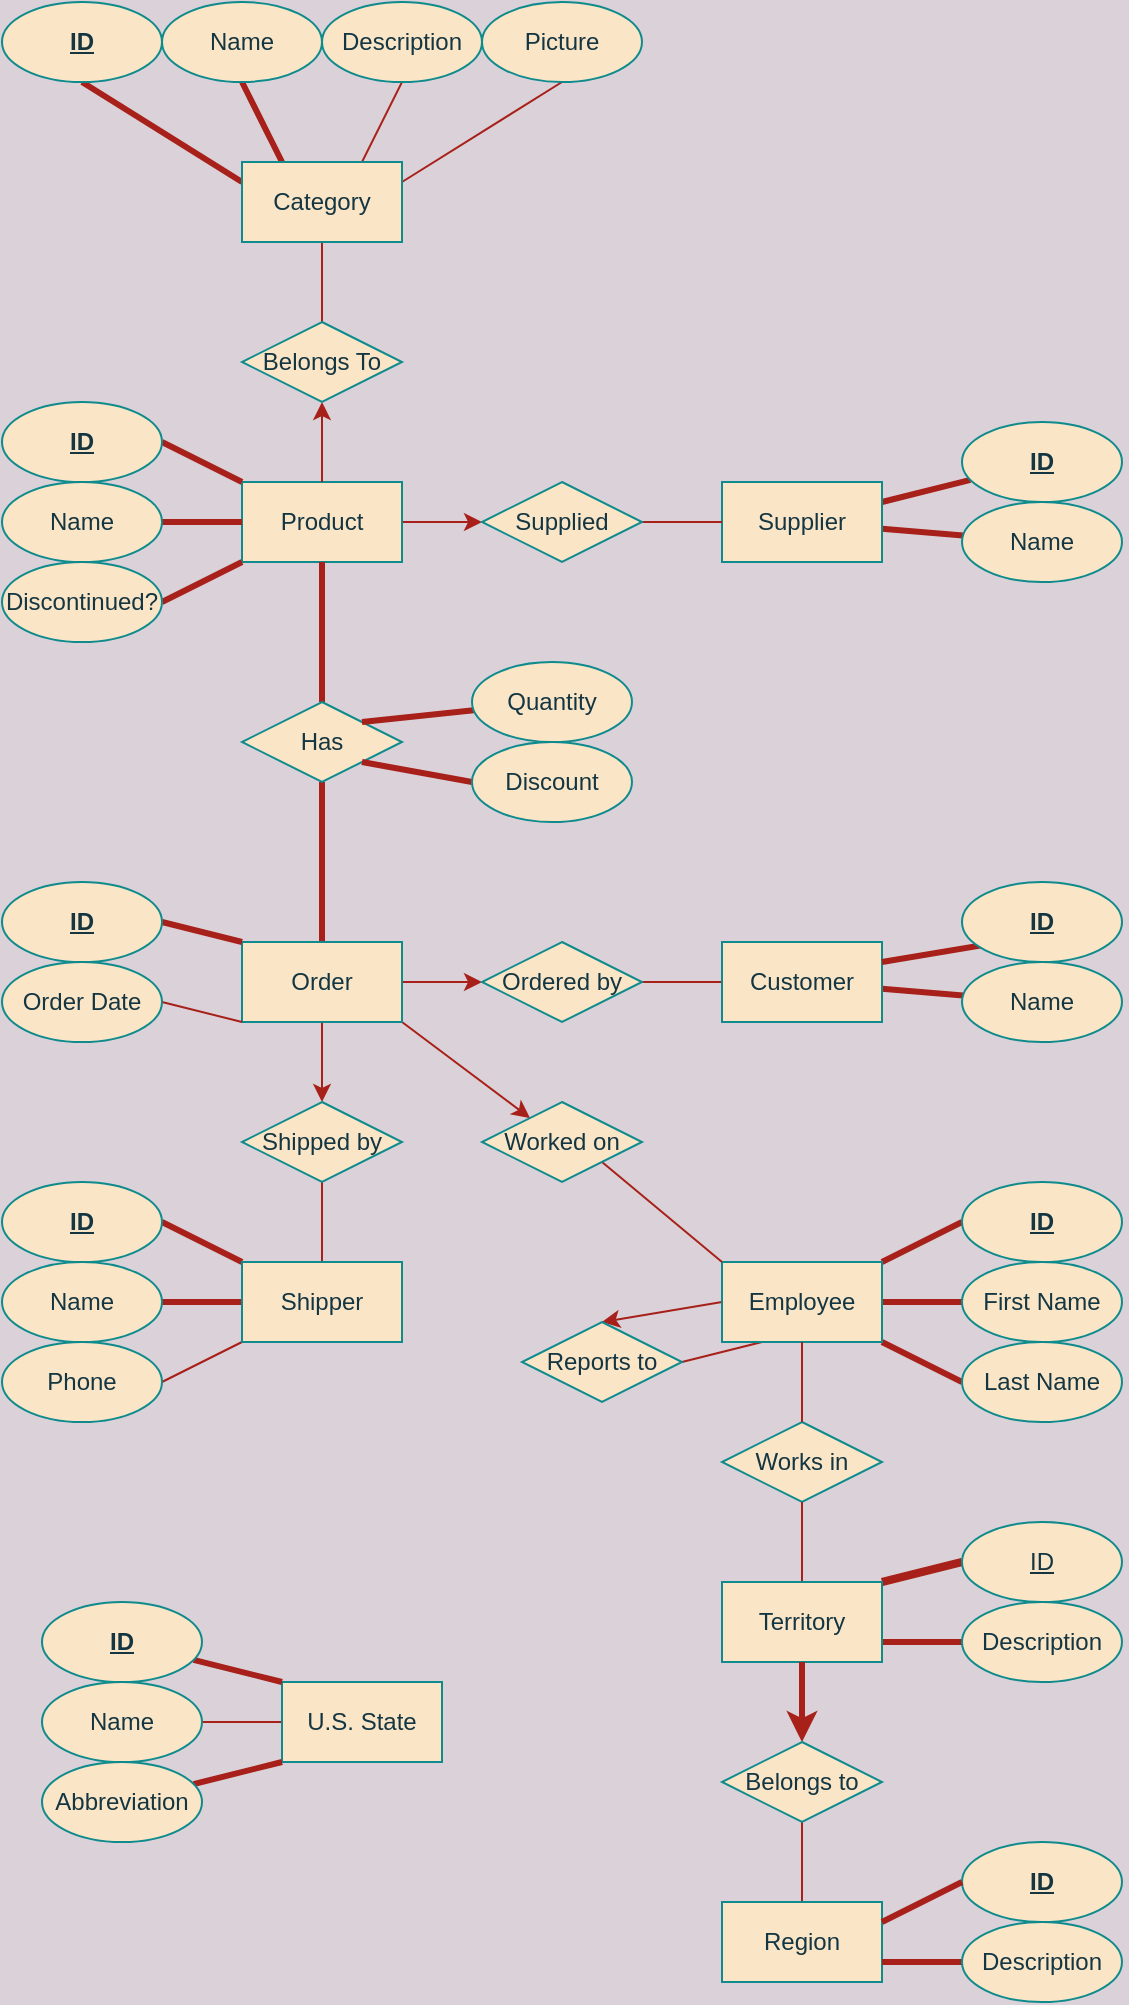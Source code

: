 <mxfile>
    <diagram id="SIc_my327JXkKtdNBkHx" name="Page-1">
        <mxGraphModel dx="1814" dy="1674" grid="1" gridSize="10" guides="1" tooltips="1" connect="1" arrows="1" fold="1" page="0" pageScale="1" pageWidth="850" pageHeight="1100" background="#DAD2D8" math="0" shadow="0">
            <root>
                <mxCell id="0"/>
                <mxCell id="1" parent="0"/>
                <mxCell id="254" value="" style="edgeStyle=orthogonalEdgeStyle;rounded=0;orthogonalLoop=1;jettySize=auto;html=1;startArrow=none;startFill=0;endArrow=classic;endFill=1;strokeWidth=1;labelBackgroundColor=#DAD2D8;strokeColor=#A8201A;fontColor=#143642;" parent="1" source="72" target="230" edge="1">
                    <mxGeometry relative="1" as="geometry"/>
                </mxCell>
                <mxCell id="72" value="Product" style="rounded=0;whiteSpace=wrap;html=1;fillColor=#FAE5C7;strokeColor=#0F8B8D;fontColor=#143642;" parent="1" vertex="1">
                    <mxGeometry x="-480" y="-830" width="80" height="40" as="geometry"/>
                </mxCell>
                <mxCell id="84" style="edgeStyle=none;rounded=0;orthogonalLoop=1;jettySize=auto;html=1;exitX=1;exitY=0.5;exitDx=0;exitDy=0;entryX=0;entryY=0;entryDx=0;entryDy=0;startArrow=none;startFill=0;endArrow=none;endFill=0;strokeColor=#A8201A;strokeWidth=3;labelBackgroundColor=#DAD2D8;fontColor=#143642;" parent="1" source="79" target="72" edge="1">
                    <mxGeometry relative="1" as="geometry"/>
                </mxCell>
                <mxCell id="79" value="&lt;u&gt;&lt;b&gt;ID&lt;/b&gt;&lt;/u&gt;" style="ellipse;whiteSpace=wrap;html=1;fillColor=#FAE5C7;strokeColor=#0F8B8D;fontColor=#143642;" parent="1" vertex="1">
                    <mxGeometry x="-600" y="-870" width="80" height="40" as="geometry"/>
                </mxCell>
                <mxCell id="83" style="edgeStyle=none;rounded=0;orthogonalLoop=1;jettySize=auto;html=1;exitX=1;exitY=0.5;exitDx=0;exitDy=0;entryX=0;entryY=1;entryDx=0;entryDy=0;startArrow=none;startFill=0;endArrow=none;endFill=0;strokeColor=#A8201A;strokeWidth=3;labelBackgroundColor=#DAD2D8;fontColor=#143642;" parent="1" source="80" target="72" edge="1">
                    <mxGeometry relative="1" as="geometry"/>
                </mxCell>
                <mxCell id="80" value="Discontinued?" style="ellipse;whiteSpace=wrap;html=1;fillColor=#FAE5C7;strokeColor=#0F8B8D;fontColor=#143642;" parent="1" vertex="1">
                    <mxGeometry x="-600" y="-790" width="80" height="40" as="geometry"/>
                </mxCell>
                <mxCell id="82" style="edgeStyle=none;rounded=0;orthogonalLoop=1;jettySize=auto;html=1;exitX=1;exitY=0.5;exitDx=0;exitDy=0;entryX=0;entryY=0.5;entryDx=0;entryDy=0;startArrow=none;startFill=0;endArrow=none;endFill=0;strokeColor=#A8201A;strokeWidth=3;labelBackgroundColor=#DAD2D8;fontColor=#143642;" parent="1" source="81" target="72" edge="1">
                    <mxGeometry relative="1" as="geometry"/>
                </mxCell>
                <mxCell id="81" value="Name" style="ellipse;whiteSpace=wrap;html=1;fillColor=#FAE5C7;strokeColor=#0F8B8D;fontColor=#143642;" parent="1" vertex="1">
                    <mxGeometry x="-600" y="-830" width="80" height="40" as="geometry"/>
                </mxCell>
                <mxCell id="115" value="" style="edgeStyle=orthogonalEdgeStyle;rounded=0;orthogonalLoop=1;jettySize=auto;html=1;endArrow=none;endFill=0;startArrow=classic;startFill=1;labelBackgroundColor=#DAD2D8;strokeColor=#A8201A;fontColor=#143642;" parent="1" source="93" target="72" edge="1">
                    <mxGeometry relative="1" as="geometry"/>
                </mxCell>
                <mxCell id="116" value="" style="edgeStyle=orthogonalEdgeStyle;rounded=0;orthogonalLoop=1;jettySize=auto;html=1;endArrow=none;endFill=0;labelBackgroundColor=#DAD2D8;strokeColor=#A8201A;fontColor=#143642;" parent="1" source="93" target="95" edge="1">
                    <mxGeometry relative="1" as="geometry"/>
                </mxCell>
                <mxCell id="93" value="Belongs To" style="rhombus;whiteSpace=wrap;html=1;fillColor=#FAE5C7;strokeColor=#0F8B8D;fontColor=#143642;" parent="1" vertex="1">
                    <mxGeometry x="-480" y="-910" width="80" height="40" as="geometry"/>
                </mxCell>
                <mxCell id="100" style="edgeStyle=none;rounded=0;orthogonalLoop=1;jettySize=auto;html=1;exitX=0.25;exitY=0;exitDx=0;exitDy=0;entryX=0.5;entryY=1;entryDx=0;entryDy=0;startArrow=none;startFill=0;endArrow=none;endFill=0;strokeColor=#A8201A;strokeWidth=3;labelBackgroundColor=#DAD2D8;fontColor=#143642;" parent="1" source="95" target="98" edge="1">
                    <mxGeometry relative="1" as="geometry"/>
                </mxCell>
                <mxCell id="101" style="edgeStyle=none;rounded=0;orthogonalLoop=1;jettySize=auto;html=1;exitX=0.75;exitY=0;exitDx=0;exitDy=0;entryX=0.5;entryY=1;entryDx=0;entryDy=0;startArrow=none;startFill=0;endArrow=none;endFill=0;strokeColor=#A8201A;strokeWidth=1;labelBackgroundColor=#DAD2D8;fontColor=#143642;" parent="1" source="95" target="97" edge="1">
                    <mxGeometry relative="1" as="geometry"/>
                </mxCell>
                <mxCell id="102" style="edgeStyle=none;rounded=0;orthogonalLoop=1;jettySize=auto;html=1;exitX=1;exitY=0.25;exitDx=0;exitDy=0;entryX=0.5;entryY=1;entryDx=0;entryDy=0;startArrow=none;startFill=0;endArrow=none;endFill=0;strokeColor=#A8201A;strokeWidth=1;labelBackgroundColor=#DAD2D8;fontColor=#143642;" parent="1" source="95" target="99" edge="1">
                    <mxGeometry relative="1" as="geometry"/>
                </mxCell>
                <mxCell id="103" style="edgeStyle=none;rounded=0;orthogonalLoop=1;jettySize=auto;html=1;exitX=0;exitY=0.25;exitDx=0;exitDy=0;entryX=0.5;entryY=1;entryDx=0;entryDy=0;startArrow=none;startFill=0;endArrow=none;endFill=0;strokeColor=#A8201A;strokeWidth=3;labelBackgroundColor=#DAD2D8;fontColor=#143642;" parent="1" source="95" target="96" edge="1">
                    <mxGeometry relative="1" as="geometry"/>
                </mxCell>
                <mxCell id="95" value="Category" style="rounded=0;whiteSpace=wrap;html=1;fillColor=#FAE5C7;strokeColor=#0F8B8D;fontColor=#143642;" parent="1" vertex="1">
                    <mxGeometry x="-480" y="-990" width="80" height="40" as="geometry"/>
                </mxCell>
                <mxCell id="96" value="&lt;u&gt;&lt;b&gt;ID&lt;/b&gt;&lt;/u&gt;" style="ellipse;whiteSpace=wrap;html=1;fillColor=#FAE5C7;strokeColor=#0F8B8D;fontColor=#143642;" parent="1" vertex="1">
                    <mxGeometry x="-600" y="-1070" width="80" height="40" as="geometry"/>
                </mxCell>
                <mxCell id="97" value="Description" style="ellipse;whiteSpace=wrap;html=1;fillColor=#FAE5C7;strokeColor=#0F8B8D;fontColor=#143642;" parent="1" vertex="1">
                    <mxGeometry x="-440" y="-1070" width="80" height="40" as="geometry"/>
                </mxCell>
                <mxCell id="98" value="Name" style="ellipse;whiteSpace=wrap;html=1;fillColor=#FAE5C7;strokeColor=#0F8B8D;fontColor=#143642;" parent="1" vertex="1">
                    <mxGeometry x="-520" y="-1070" width="80" height="40" as="geometry"/>
                </mxCell>
                <mxCell id="99" value="Picture" style="ellipse;whiteSpace=wrap;html=1;fillColor=#FAE5C7;strokeColor=#0F8B8D;fontColor=#143642;" parent="1" vertex="1">
                    <mxGeometry x="-360" y="-1070" width="80" height="40" as="geometry"/>
                </mxCell>
                <mxCell id="201" value="" style="edgeStyle=orthogonalEdgeStyle;rounded=0;orthogonalLoop=1;jettySize=auto;html=1;endArrow=none;endFill=0;strokeWidth=1;labelBackgroundColor=#DAD2D8;strokeColor=#A8201A;fontColor=#143642;" parent="1" source="121" target="135" edge="1">
                    <mxGeometry relative="1" as="geometry"/>
                </mxCell>
                <mxCell id="225" value="" style="edgeStyle=none;rounded=0;orthogonalLoop=1;jettySize=auto;html=1;endArrow=none;endFill=0;strokeWidth=3;labelBackgroundColor=#DAD2D8;strokeColor=#A8201A;fontColor=#143642;" parent="1" source="121" target="127" edge="1">
                    <mxGeometry relative="1" as="geometry"/>
                </mxCell>
                <mxCell id="121" value="Customer" style="rounded=0;whiteSpace=wrap;html=1;fillColor=#FAE5C7;strokeColor=#0F8B8D;fontColor=#143642;" parent="1" vertex="1">
                    <mxGeometry x="-240" y="-600" width="80" height="40" as="geometry"/>
                </mxCell>
                <mxCell id="122" style="edgeStyle=none;rounded=0;orthogonalLoop=1;jettySize=auto;html=1;exitX=1;exitY=0.5;exitDx=0;exitDy=0;entryX=1;entryY=0.25;entryDx=0;entryDy=0;startArrow=none;startFill=0;endArrow=none;endFill=0;strokeColor=#A8201A;strokeWidth=3;labelBackgroundColor=#DAD2D8;fontColor=#143642;" parent="1" source="123" target="121" edge="1">
                    <mxGeometry relative="1" as="geometry"/>
                </mxCell>
                <mxCell id="123" value="&lt;u&gt;&lt;b&gt;ID&lt;/b&gt;&lt;/u&gt;" style="ellipse;whiteSpace=wrap;html=1;fillColor=#FAE5C7;strokeColor=#0F8B8D;fontColor=#143642;" parent="1" vertex="1">
                    <mxGeometry x="-120" y="-630" width="80" height="40" as="geometry"/>
                </mxCell>
                <mxCell id="127" value="Name" style="ellipse;whiteSpace=wrap;html=1;fillColor=#FAE5C7;strokeColor=#0F8B8D;fontColor=#143642;" parent="1" vertex="1">
                    <mxGeometry x="-120" y="-590" width="80" height="40" as="geometry"/>
                </mxCell>
                <mxCell id="205" value="" style="edgeStyle=orthogonalEdgeStyle;rounded=0;orthogonalLoop=1;jettySize=auto;html=1;endArrow=classic;endFill=1;strokeWidth=1;startArrow=none;startFill=0;labelBackgroundColor=#DAD2D8;strokeColor=#A8201A;fontColor=#143642;" parent="1" source="129" target="204" edge="1">
                    <mxGeometry relative="1" as="geometry"/>
                </mxCell>
                <mxCell id="210" style="rounded=0;orthogonalLoop=1;jettySize=auto;html=1;exitX=1;exitY=1;exitDx=0;exitDy=0;endArrow=classic;endFill=1;strokeWidth=1;labelBackgroundColor=#DAD2D8;strokeColor=#A8201A;fontColor=#143642;" parent="1" source="129" target="207" edge="1">
                    <mxGeometry relative="1" as="geometry"/>
                </mxCell>
                <mxCell id="213" value="" style="edgeStyle=orthogonalEdgeStyle;rounded=0;orthogonalLoop=1;jettySize=auto;html=1;startArrow=none;startFill=0;endArrow=none;endFill=0;strokeWidth=3;labelBackgroundColor=#DAD2D8;strokeColor=#A8201A;fontColor=#143642;" parent="1" source="129" target="212" edge="1">
                    <mxGeometry relative="1" as="geometry"/>
                </mxCell>
                <mxCell id="238" value="" style="edgeStyle=none;rounded=0;orthogonalLoop=1;jettySize=auto;html=1;endArrow=classic;endFill=1;strokeWidth=1;labelBackgroundColor=#DAD2D8;strokeColor=#A8201A;fontColor=#143642;" parent="1" source="129" target="135" edge="1">
                    <mxGeometry relative="1" as="geometry"/>
                </mxCell>
                <mxCell id="129" value="Order" style="rounded=0;whiteSpace=wrap;html=1;fillColor=#FAE5C7;strokeColor=#0F8B8D;fontColor=#143642;" parent="1" vertex="1">
                    <mxGeometry x="-480" y="-600" width="80" height="40" as="geometry"/>
                </mxCell>
                <mxCell id="130" style="edgeStyle=none;rounded=0;orthogonalLoop=1;jettySize=auto;html=1;exitX=1;exitY=0.5;exitDx=0;exitDy=0;startArrow=none;startFill=0;endArrow=none;endFill=0;strokeColor=#A8201A;strokeWidth=3;entryX=0;entryY=0;entryDx=0;entryDy=0;labelBackgroundColor=#DAD2D8;fontColor=#143642;" parent="1" source="131" target="129" edge="1">
                    <mxGeometry relative="1" as="geometry">
                        <mxPoint x="-480" y="-600" as="targetPoint"/>
                    </mxGeometry>
                </mxCell>
                <mxCell id="131" value="&lt;u&gt;&lt;b&gt;ID&lt;/b&gt;&lt;/u&gt;" style="ellipse;whiteSpace=wrap;html=1;fillColor=#FAE5C7;strokeColor=#0F8B8D;fontColor=#143642;" parent="1" vertex="1">
                    <mxGeometry x="-600" y="-630" width="80" height="40" as="geometry"/>
                </mxCell>
                <mxCell id="253" style="edgeStyle=none;rounded=0;orthogonalLoop=1;jettySize=auto;html=1;entryX=0;entryY=1;entryDx=0;entryDy=0;endArrow=none;endFill=0;strokeWidth=1;exitX=1;exitY=0.5;exitDx=0;exitDy=0;labelBackgroundColor=#DAD2D8;strokeColor=#A8201A;fontColor=#143642;" parent="1" source="133" target="129" edge="1">
                    <mxGeometry relative="1" as="geometry"/>
                </mxCell>
                <mxCell id="133" value="Order Date" style="ellipse;whiteSpace=wrap;html=1;fillColor=#FAE5C7;strokeColor=#0F8B8D;fontColor=#143642;" parent="1" vertex="1">
                    <mxGeometry x="-600" y="-590" width="80" height="40" as="geometry"/>
                </mxCell>
                <mxCell id="206" value="" style="edgeStyle=none;rounded=0;orthogonalLoop=1;jettySize=auto;html=1;endArrow=none;endFill=0;strokeWidth=1;labelBackgroundColor=#DAD2D8;strokeColor=#A8201A;fontColor=#143642;" parent="1" source="136" target="204" edge="1">
                    <mxGeometry relative="1" as="geometry"/>
                </mxCell>
                <mxCell id="242" value="" style="edgeStyle=none;rounded=0;orthogonalLoop=1;jettySize=auto;html=1;endArrow=none;endFill=0;strokeWidth=3;labelBackgroundColor=#DAD2D8;strokeColor=#A8201A;fontColor=#143642;" parent="1" source="138" target="136" edge="1">
                    <mxGeometry relative="1" as="geometry"/>
                </mxCell>
                <mxCell id="138" value="Name" style="ellipse;whiteSpace=wrap;html=1;fillColor=#FAE5C7;strokeColor=#0F8B8D;fontColor=#143642;" parent="1" vertex="1">
                    <mxGeometry x="-600" y="-440" width="80" height="40" as="geometry"/>
                </mxCell>
                <mxCell id="141" style="edgeStyle=none;rounded=0;orthogonalLoop=1;jettySize=auto;html=1;exitX=1;exitY=0.5;exitDx=0;exitDy=0;entryX=0;entryY=1;entryDx=0;entryDy=0;startArrow=none;startFill=0;endArrow=none;endFill=0;strokeColor=#A8201A;strokeWidth=1;labelBackgroundColor=#DAD2D8;fontColor=#143642;" parent="1" source="142" target="136" edge="1">
                    <mxGeometry relative="1" as="geometry"/>
                </mxCell>
                <mxCell id="142" value="Phone" style="ellipse;whiteSpace=wrap;html=1;fillColor=#FAE5C7;strokeColor=#0F8B8D;fontColor=#143642;" parent="1" vertex="1">
                    <mxGeometry x="-600" y="-400" width="80" height="40" as="geometry"/>
                </mxCell>
                <mxCell id="245" value="" style="edgeStyle=none;rounded=0;orthogonalLoop=1;jettySize=auto;html=1;endArrow=none;endFill=0;strokeWidth=3;exitX=0;exitY=0.5;exitDx=0;exitDy=0;labelBackgroundColor=#DAD2D8;strokeColor=#A8201A;fontColor=#143642;" parent="1" source="146" target="144" edge="1">
                    <mxGeometry relative="1" as="geometry"/>
                </mxCell>
                <mxCell id="146" value="&lt;u&gt;&lt;b&gt;ID&lt;/b&gt;&lt;/u&gt;" style="ellipse;whiteSpace=wrap;html=1;fillColor=#FAE5C7;strokeColor=#0F8B8D;fontColor=#143642;" parent="1" vertex="1">
                    <mxGeometry x="-120" y="-480" width="80" height="40" as="geometry"/>
                </mxCell>
                <mxCell id="247" style="edgeStyle=none;rounded=0;orthogonalLoop=1;jettySize=auto;html=1;entryX=1;entryY=1;entryDx=0;entryDy=0;endArrow=none;endFill=0;strokeWidth=3;exitX=0;exitY=0.5;exitDx=0;exitDy=0;labelBackgroundColor=#DAD2D8;strokeColor=#A8201A;fontColor=#143642;" parent="1" source="148" target="144" edge="1">
                    <mxGeometry relative="1" as="geometry"/>
                </mxCell>
                <mxCell id="148" value="Last Name" style="ellipse;whiteSpace=wrap;html=1;fillColor=#FAE5C7;strokeColor=#0F8B8D;fontColor=#143642;" parent="1" vertex="1">
                    <mxGeometry x="-120" y="-400" width="80" height="40" as="geometry"/>
                </mxCell>
                <mxCell id="149" style="edgeStyle=none;rounded=0;orthogonalLoop=1;jettySize=auto;html=1;exitX=1;exitY=0.5;exitDx=0;exitDy=0;startArrow=none;startFill=0;endArrow=none;endFill=0;strokeColor=#A8201A;strokeWidth=3;entryX=1;entryY=0.5;entryDx=0;entryDy=0;labelBackgroundColor=#DAD2D8;fontColor=#143642;" parent="1" source="150" target="144" edge="1">
                    <mxGeometry relative="1" as="geometry">
                        <mxPoint x="-155" y="-420" as="targetPoint"/>
                    </mxGeometry>
                </mxCell>
                <mxCell id="150" value="First Name" style="ellipse;whiteSpace=wrap;html=1;fillColor=#FAE5C7;strokeColor=#0F8B8D;fontColor=#143642;" parent="1" vertex="1">
                    <mxGeometry x="-120" y="-440" width="80" height="40" as="geometry"/>
                </mxCell>
                <mxCell id="227" value="" style="edgeStyle=none;rounded=0;orthogonalLoop=1;jettySize=auto;html=1;endArrow=none;endFill=0;strokeWidth=3;labelBackgroundColor=#DAD2D8;strokeColor=#A8201A;fontColor=#143642;" parent="1" source="152" target="154" edge="1">
                    <mxGeometry relative="1" as="geometry"/>
                </mxCell>
                <mxCell id="234" value="" style="edgeStyle=none;rounded=0;orthogonalLoop=1;jettySize=auto;html=1;endArrow=none;endFill=0;strokeWidth=3;labelBackgroundColor=#DAD2D8;strokeColor=#A8201A;fontColor=#143642;" parent="1" source="152" target="233" edge="1">
                    <mxGeometry relative="1" as="geometry"/>
                </mxCell>
                <mxCell id="152" value="Supplier" style="rounded=0;whiteSpace=wrap;html=1;fillColor=#FAE5C7;strokeColor=#0F8B8D;fontColor=#143642;" parent="1" vertex="1">
                    <mxGeometry x="-240" y="-830" width="80" height="40" as="geometry"/>
                </mxCell>
                <mxCell id="154" value="&lt;u&gt;&lt;b&gt;ID&lt;/b&gt;&lt;/u&gt;" style="ellipse;whiteSpace=wrap;html=1;fillColor=#FAE5C7;strokeColor=#0F8B8D;fontColor=#143642;" parent="1" vertex="1">
                    <mxGeometry x="-120" y="-860" width="80" height="40" as="geometry"/>
                </mxCell>
                <mxCell id="195" style="edgeStyle=orthogonalEdgeStyle;rounded=0;orthogonalLoop=1;jettySize=auto;html=1;endArrow=none;endFill=0;strokeWidth=1;labelBackgroundColor=#DAD2D8;strokeColor=#A8201A;fontColor=#143642;" parent="1" source="158" target="179" edge="1">
                    <mxGeometry relative="1" as="geometry"/>
                </mxCell>
                <mxCell id="188" style="rounded=0;orthogonalLoop=1;jettySize=auto;html=1;exitX=1;exitY=0;exitDx=0;exitDy=0;entryX=0;entryY=0.5;entryDx=0;entryDy=0;endArrow=none;endFill=0;strokeWidth=4;labelBackgroundColor=#DAD2D8;strokeColor=#A8201A;fontColor=#143642;" parent="1" source="160" target="185" edge="1">
                    <mxGeometry relative="1" as="geometry"/>
                </mxCell>
                <mxCell id="163" style="edgeStyle=none;rounded=0;orthogonalLoop=1;jettySize=auto;html=1;exitX=0;exitY=0.5;exitDx=0;exitDy=0;entryX=1;entryY=0.75;entryDx=0;entryDy=0;startArrow=none;startFill=0;endArrow=none;endFill=0;strokeColor=#A8201A;strokeWidth=3;labelBackgroundColor=#DAD2D8;fontColor=#143642;" parent="1" source="164" target="160" edge="1">
                    <mxGeometry relative="1" as="geometry"/>
                </mxCell>
                <mxCell id="164" value="Description" style="ellipse;whiteSpace=wrap;html=1;fillColor=#FAE5C7;strokeColor=#0F8B8D;fontColor=#143642;" parent="1" vertex="1">
                    <mxGeometry x="-120" y="-270" width="80" height="40" as="geometry"/>
                </mxCell>
                <mxCell id="221" value="" style="edgeStyle=none;rounded=0;orthogonalLoop=1;jettySize=auto;html=1;endArrow=none;endFill=0;strokeWidth=1;labelBackgroundColor=#DAD2D8;strokeColor=#A8201A;fontColor=#143642;" parent="1" source="169" target="216" edge="1">
                    <mxGeometry relative="1" as="geometry"/>
                </mxCell>
                <mxCell id="169" value="Region" style="rounded=0;whiteSpace=wrap;html=1;fillColor=#FAE5C7;strokeColor=#0F8B8D;fontColor=#143642;" parent="1" vertex="1">
                    <mxGeometry x="-240" y="-120" width="80" height="40" as="geometry"/>
                </mxCell>
                <mxCell id="239" style="rounded=0;orthogonalLoop=1;jettySize=auto;html=1;exitX=0;exitY=0.5;exitDx=0;exitDy=0;entryX=0.5;entryY=0;entryDx=0;entryDy=0;endArrow=classic;endFill=1;strokeWidth=1;startArrow=none;startFill=0;labelBackgroundColor=#DAD2D8;strokeColor=#A8201A;fontColor=#143642;" parent="1" source="144" target="235" edge="1">
                    <mxGeometry relative="1" as="geometry"/>
                </mxCell>
                <mxCell id="241" style="rounded=0;orthogonalLoop=1;jettySize=auto;html=1;exitX=0.25;exitY=1;exitDx=0;exitDy=0;entryX=1;entryY=0.5;entryDx=0;entryDy=0;startArrow=none;startFill=0;endArrow=none;endFill=0;labelBackgroundColor=#DAD2D8;strokeColor=#A8201A;fontColor=#143642;" parent="1" source="144" target="235" edge="1">
                    <mxGeometry relative="1" as="geometry"/>
                </mxCell>
                <mxCell id="144" value="Employee" style="rounded=0;whiteSpace=wrap;html=1;fillColor=#FAE5C7;strokeColor=#0F8B8D;fontColor=#143642;" parent="1" vertex="1">
                    <mxGeometry x="-240" y="-440" width="80" height="40" as="geometry"/>
                </mxCell>
                <mxCell id="178" value="" style="rounded=0;orthogonalLoop=1;jettySize=auto;html=1;endArrow=none;endFill=0;strokeWidth=3;exitX=1;exitY=0.5;exitDx=0;exitDy=0;entryX=1;entryY=0.75;entryDx=0;entryDy=0;labelBackgroundColor=#DAD2D8;strokeColor=#A8201A;fontColor=#143642;" parent="1" source="171" target="169" edge="1">
                    <mxGeometry relative="1" as="geometry"/>
                </mxCell>
                <mxCell id="179" value="U.S. State" style="rounded=0;whiteSpace=wrap;html=1;fillColor=#FAE5C7;strokeColor=#0F8B8D;fontColor=#143642;" parent="1" vertex="1">
                    <mxGeometry x="-460" y="-230" width="80" height="40" as="geometry"/>
                </mxCell>
                <mxCell id="171" value="Description" style="ellipse;whiteSpace=wrap;html=1;fillColor=#FAE5C7;strokeColor=#0F8B8D;fontColor=#143642;" parent="1" vertex="1">
                    <mxGeometry x="-120" y="-110" width="80" height="40" as="geometry"/>
                </mxCell>
                <mxCell id="196" style="rounded=0;orthogonalLoop=1;jettySize=auto;html=1;entryX=0;entryY=1;entryDx=0;entryDy=0;endArrow=none;endFill=0;strokeWidth=3;labelBackgroundColor=#DAD2D8;strokeColor=#A8201A;fontColor=#143642;" parent="1" source="182" target="179" edge="1">
                    <mxGeometry relative="1" as="geometry"/>
                </mxCell>
                <mxCell id="211" style="rounded=0;orthogonalLoop=1;jettySize=auto;html=1;exitX=1;exitY=1;exitDx=0;exitDy=0;entryX=0;entryY=0;entryDx=0;entryDy=0;endArrow=none;endFill=0;strokeWidth=1;labelBackgroundColor=#DAD2D8;strokeColor=#A8201A;fontColor=#143642;" parent="1" source="207" target="144" edge="1">
                    <mxGeometry relative="1" as="geometry"/>
                </mxCell>
                <mxCell id="207" value="Worked on" style="rhombus;whiteSpace=wrap;html=1;fillColor=#FAE5C7;strokeColor=#0F8B8D;fontColor=#143642;" parent="1" vertex="1">
                    <mxGeometry x="-360" y="-520" width="80" height="40" as="geometry"/>
                </mxCell>
                <mxCell id="182" value="Abbreviation" style="ellipse;whiteSpace=wrap;html=1;fillColor=#FAE5C7;strokeColor=#0F8B8D;fontColor=#143642;" parent="1" vertex="1">
                    <mxGeometry x="-580" y="-190" width="80" height="40" as="geometry"/>
                </mxCell>
                <mxCell id="198" value="Works in" style="rhombus;whiteSpace=wrap;html=1;fillColor=#FAE5C7;strokeColor=#0F8B8D;fontColor=#143642;" parent="1" vertex="1">
                    <mxGeometry x="-240" y="-360" width="80" height="40" as="geometry"/>
                </mxCell>
                <mxCell id="185" value="&lt;u&gt;ID&lt;/u&gt;" style="ellipse;whiteSpace=wrap;html=1;fillColor=#FAE5C7;strokeColor=#0F8B8D;fontColor=#143642;" parent="1" vertex="1">
                    <mxGeometry x="-120" y="-310" width="80" height="40" as="geometry"/>
                </mxCell>
                <mxCell id="186" style="edgeStyle=none;rounded=0;orthogonalLoop=1;jettySize=auto;html=1;exitX=1;exitY=0.5;exitDx=0;exitDy=0;entryX=0;entryY=0;entryDx=0;entryDy=0;startArrow=none;startFill=0;endArrow=none;endFill=0;strokeColor=#A8201A;strokeWidth=3;labelBackgroundColor=#DAD2D8;fontColor=#143642;" parent="1" source="187" target="136" edge="1">
                    <mxGeometry relative="1" as="geometry">
                        <mxPoint x="-510" y="-480" as="targetPoint"/>
                    </mxGeometry>
                </mxCell>
                <mxCell id="187" value="&lt;u&gt;&lt;b&gt;ID&lt;/b&gt;&lt;/u&gt;" style="ellipse;whiteSpace=wrap;html=1;fillColor=#FAE5C7;strokeColor=#0F8B8D;fontColor=#143642;" parent="1" vertex="1">
                    <mxGeometry x="-600" y="-480" width="80" height="40" as="geometry"/>
                </mxCell>
                <mxCell id="197" style="edgeStyle=none;rounded=0;orthogonalLoop=1;jettySize=auto;html=1;entryX=0;entryY=0;entryDx=0;entryDy=0;endArrow=none;endFill=0;strokeWidth=3;labelBackgroundColor=#DAD2D8;strokeColor=#A8201A;fontColor=#143642;" parent="1" source="190" target="179" edge="1">
                    <mxGeometry relative="1" as="geometry"/>
                </mxCell>
                <mxCell id="204" value="Shipped by" style="rhombus;whiteSpace=wrap;html=1;fillColor=#FAE5C7;strokeColor=#0F8B8D;fontColor=#143642;" parent="1" vertex="1">
                    <mxGeometry x="-480" y="-520" width="80" height="40" as="geometry"/>
                </mxCell>
                <mxCell id="199" style="edgeStyle=orthogonalEdgeStyle;rounded=0;orthogonalLoop=1;jettySize=auto;html=1;exitX=0.5;exitY=0;exitDx=0;exitDy=0;entryX=0.5;entryY=1;entryDx=0;entryDy=0;endArrow=none;endFill=0;strokeWidth=1;labelBackgroundColor=#DAD2D8;strokeColor=#A8201A;fontColor=#143642;" parent="1" source="160" target="198" edge="1">
                    <mxGeometry relative="1" as="geometry"/>
                </mxCell>
                <mxCell id="135" value="Ordered by" style="rhombus;whiteSpace=wrap;html=1;fillColor=#FAE5C7;strokeColor=#0F8B8D;fontColor=#143642;" parent="1" vertex="1">
                    <mxGeometry x="-360" y="-600" width="80" height="40" as="geometry"/>
                </mxCell>
                <mxCell id="202" style="edgeStyle=orthogonalEdgeStyle;rounded=0;orthogonalLoop=1;jettySize=auto;html=1;exitX=0.5;exitY=0;exitDx=0;exitDy=0;entryX=0.5;entryY=1;entryDx=0;entryDy=0;endArrow=none;endFill=0;strokeWidth=1;labelBackgroundColor=#DAD2D8;strokeColor=#A8201A;fontColor=#143642;" parent="1" source="198" target="144" edge="1">
                    <mxGeometry relative="1" as="geometry"/>
                </mxCell>
                <mxCell id="158" value="Name" style="ellipse;whiteSpace=wrap;html=1;fillColor=#FAE5C7;strokeColor=#0F8B8D;fontColor=#143642;" parent="1" vertex="1">
                    <mxGeometry x="-580" y="-230" width="80" height="40" as="geometry"/>
                </mxCell>
                <mxCell id="160" value="Territory" style="rounded=0;whiteSpace=wrap;html=1;fillColor=#FAE5C7;strokeColor=#0F8B8D;fontColor=#143642;" parent="1" vertex="1">
                    <mxGeometry x="-240" y="-280" width="80" height="40" as="geometry"/>
                </mxCell>
                <mxCell id="136" value="Shipper" style="rounded=0;whiteSpace=wrap;html=1;fillColor=#FAE5C7;strokeColor=#0F8B8D;fontColor=#143642;" parent="1" vertex="1">
                    <mxGeometry x="-480" y="-440" width="80" height="40" as="geometry"/>
                </mxCell>
                <mxCell id="208" value="&lt;b&gt;&lt;u&gt;ID&lt;/u&gt;&lt;/b&gt;" style="ellipse;whiteSpace=wrap;html=1;fillColor=#FAE5C7;strokeColor=#0F8B8D;fontColor=#143642;" parent="1" vertex="1">
                    <mxGeometry x="-120" y="-150" width="80" height="40" as="geometry"/>
                </mxCell>
                <mxCell id="209" style="rounded=0;orthogonalLoop=1;jettySize=auto;html=1;entryX=1;entryY=0.25;entryDx=0;entryDy=0;startArrow=none;startFill=0;endArrow=none;endFill=0;strokeWidth=3;exitX=0;exitY=0.5;exitDx=0;exitDy=0;labelBackgroundColor=#DAD2D8;strokeColor=#A8201A;fontColor=#143642;" parent="1" source="208" target="169" edge="1">
                    <mxGeometry relative="1" as="geometry"/>
                </mxCell>
                <mxCell id="190" value="&lt;b&gt;&lt;u&gt;ID&lt;/u&gt;&lt;/b&gt;" style="ellipse;whiteSpace=wrap;html=1;fillColor=#FAE5C7;strokeColor=#0F8B8D;fontColor=#143642;" parent="1" vertex="1">
                    <mxGeometry x="-580" y="-270" width="80" height="40" as="geometry"/>
                </mxCell>
                <mxCell id="215" style="edgeStyle=orthogonalEdgeStyle;rounded=0;orthogonalLoop=1;jettySize=auto;html=1;exitX=0.5;exitY=0;exitDx=0;exitDy=0;entryX=0.5;entryY=1;entryDx=0;entryDy=0;startArrow=none;startFill=0;endArrow=none;endFill=0;strokeWidth=3;labelBackgroundColor=#DAD2D8;strokeColor=#A8201A;fontColor=#143642;" parent="1" source="212" target="72" edge="1">
                    <mxGeometry relative="1" as="geometry">
                        <mxPoint x="-440" y="-750" as="sourcePoint"/>
                    </mxGeometry>
                </mxCell>
                <mxCell id="212" value="Has" style="rhombus;whiteSpace=wrap;html=1;fillColor=#FAE5C7;strokeColor=#0F8B8D;fontColor=#143642;" parent="1" vertex="1">
                    <mxGeometry x="-480" y="-720" width="80" height="40" as="geometry"/>
                </mxCell>
                <mxCell id="218" value="" style="edgeStyle=none;rounded=0;orthogonalLoop=1;jettySize=auto;html=1;endArrow=none;endFill=0;strokeWidth=3;startArrow=classic;startFill=1;labelBackgroundColor=#DAD2D8;strokeColor=#A8201A;fontColor=#143642;" parent="1" source="216" target="160" edge="1">
                    <mxGeometry relative="1" as="geometry"/>
                </mxCell>
                <mxCell id="216" value="Belongs to" style="rhombus;whiteSpace=wrap;html=1;fillColor=#FAE5C7;strokeColor=#0F8B8D;fontColor=#143642;" parent="1" vertex="1">
                    <mxGeometry x="-240" y="-200" width="80" height="40" as="geometry"/>
                </mxCell>
                <mxCell id="255" value="" style="edgeStyle=none;rounded=0;orthogonalLoop=1;jettySize=auto;html=1;endArrow=none;endFill=0;strokeWidth=1;labelBackgroundColor=#DAD2D8;strokeColor=#A8201A;fontColor=#143642;" parent="1" source="230" target="152" edge="1">
                    <mxGeometry relative="1" as="geometry"/>
                </mxCell>
                <mxCell id="230" value="Supplied" style="rhombus;whiteSpace=wrap;html=1;fillColor=#FAE5C7;strokeColor=#0F8B8D;fontColor=#143642;" parent="1" vertex="1">
                    <mxGeometry x="-360" y="-830" width="80" height="40" as="geometry"/>
                </mxCell>
                <mxCell id="233" value="Name" style="ellipse;whiteSpace=wrap;html=1;fillColor=#FAE5C7;strokeColor=#0F8B8D;fontColor=#143642;" parent="1" vertex="1">
                    <mxGeometry x="-120" y="-820" width="80" height="40" as="geometry"/>
                </mxCell>
                <mxCell id="235" value="Reports to" style="rhombus;whiteSpace=wrap;html=1;fillColor=#FAE5C7;strokeColor=#0F8B8D;fontColor=#143642;" parent="1" vertex="1">
                    <mxGeometry x="-340" y="-410" width="80" height="40" as="geometry"/>
                </mxCell>
                <mxCell id="252" style="edgeStyle=none;rounded=0;orthogonalLoop=1;jettySize=auto;html=1;entryX=1;entryY=0;entryDx=0;entryDy=0;endArrow=none;endFill=0;strokeWidth=3;labelBackgroundColor=#DAD2D8;strokeColor=#A8201A;fontColor=#143642;" parent="1" source="248" target="212" edge="1">
                    <mxGeometry relative="1" as="geometry">
                        <mxPoint x="-245" y="-710" as="targetPoint"/>
                    </mxGeometry>
                </mxCell>
                <mxCell id="248" value="Quantity" style="ellipse;whiteSpace=wrap;html=1;fillColor=#FAE5C7;strokeColor=#0F8B8D;fontColor=#143642;" parent="1" vertex="1">
                    <mxGeometry x="-365" y="-740" width="80" height="40" as="geometry"/>
                </mxCell>
                <mxCell id="251" style="rounded=0;orthogonalLoop=1;jettySize=auto;html=1;exitX=0;exitY=0.5;exitDx=0;exitDy=0;startArrow=none;startFill=0;endArrow=none;endFill=0;strokeWidth=3;entryX=1;entryY=1;entryDx=0;entryDy=0;labelBackgroundColor=#DAD2D8;strokeColor=#A8201A;fontColor=#143642;" parent="1" source="250" target="212" edge="1">
                    <mxGeometry relative="1" as="geometry">
                        <mxPoint x="-385" y="-700" as="targetPoint"/>
                    </mxGeometry>
                </mxCell>
                <mxCell id="250" value="Discount" style="ellipse;whiteSpace=wrap;html=1;fillColor=#FAE5C7;strokeColor=#0F8B8D;fontColor=#143642;" parent="1" vertex="1">
                    <mxGeometry x="-365" y="-700" width="80" height="40" as="geometry"/>
                </mxCell>
            </root>
        </mxGraphModel>
    </diagram>
</mxfile>